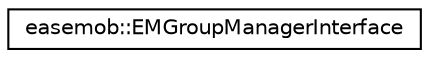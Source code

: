 digraph "Graphical Class Hierarchy"
{
  edge [fontname="Helvetica",fontsize="10",labelfontname="Helvetica",labelfontsize="10"];
  node [fontname="Helvetica",fontsize="10",shape=record];
  rankdir="LR";
  Node1 [label="easemob::EMGroupManagerInterface",height=0.2,width=0.4,color="black", fillcolor="white", style="filled",URL="$classeasemob_1_1EMGroupManagerInterface.html"];
}
